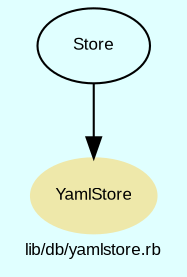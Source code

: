 digraph TopLevel {
    compound = true
    bgcolor = lightcyan1
    fontname = Arial
    fontsize = 8
    label = "lib/db/yamlstore.rb"
    node [
        fontname = Arial,
        fontsize = 8,
        color = black
    ]

    YamlStore [
        fontcolor = black,
        URL = "classes/YamlStore.html",
        shape = ellipse,
        color = palegoldenrod,
        style = filled,
        label = "YamlStore"
    ]

    Store [
        URL = "classes/Store.html",
        label = "Store"
    ]

    Store -> YamlStore [

    ]

}

